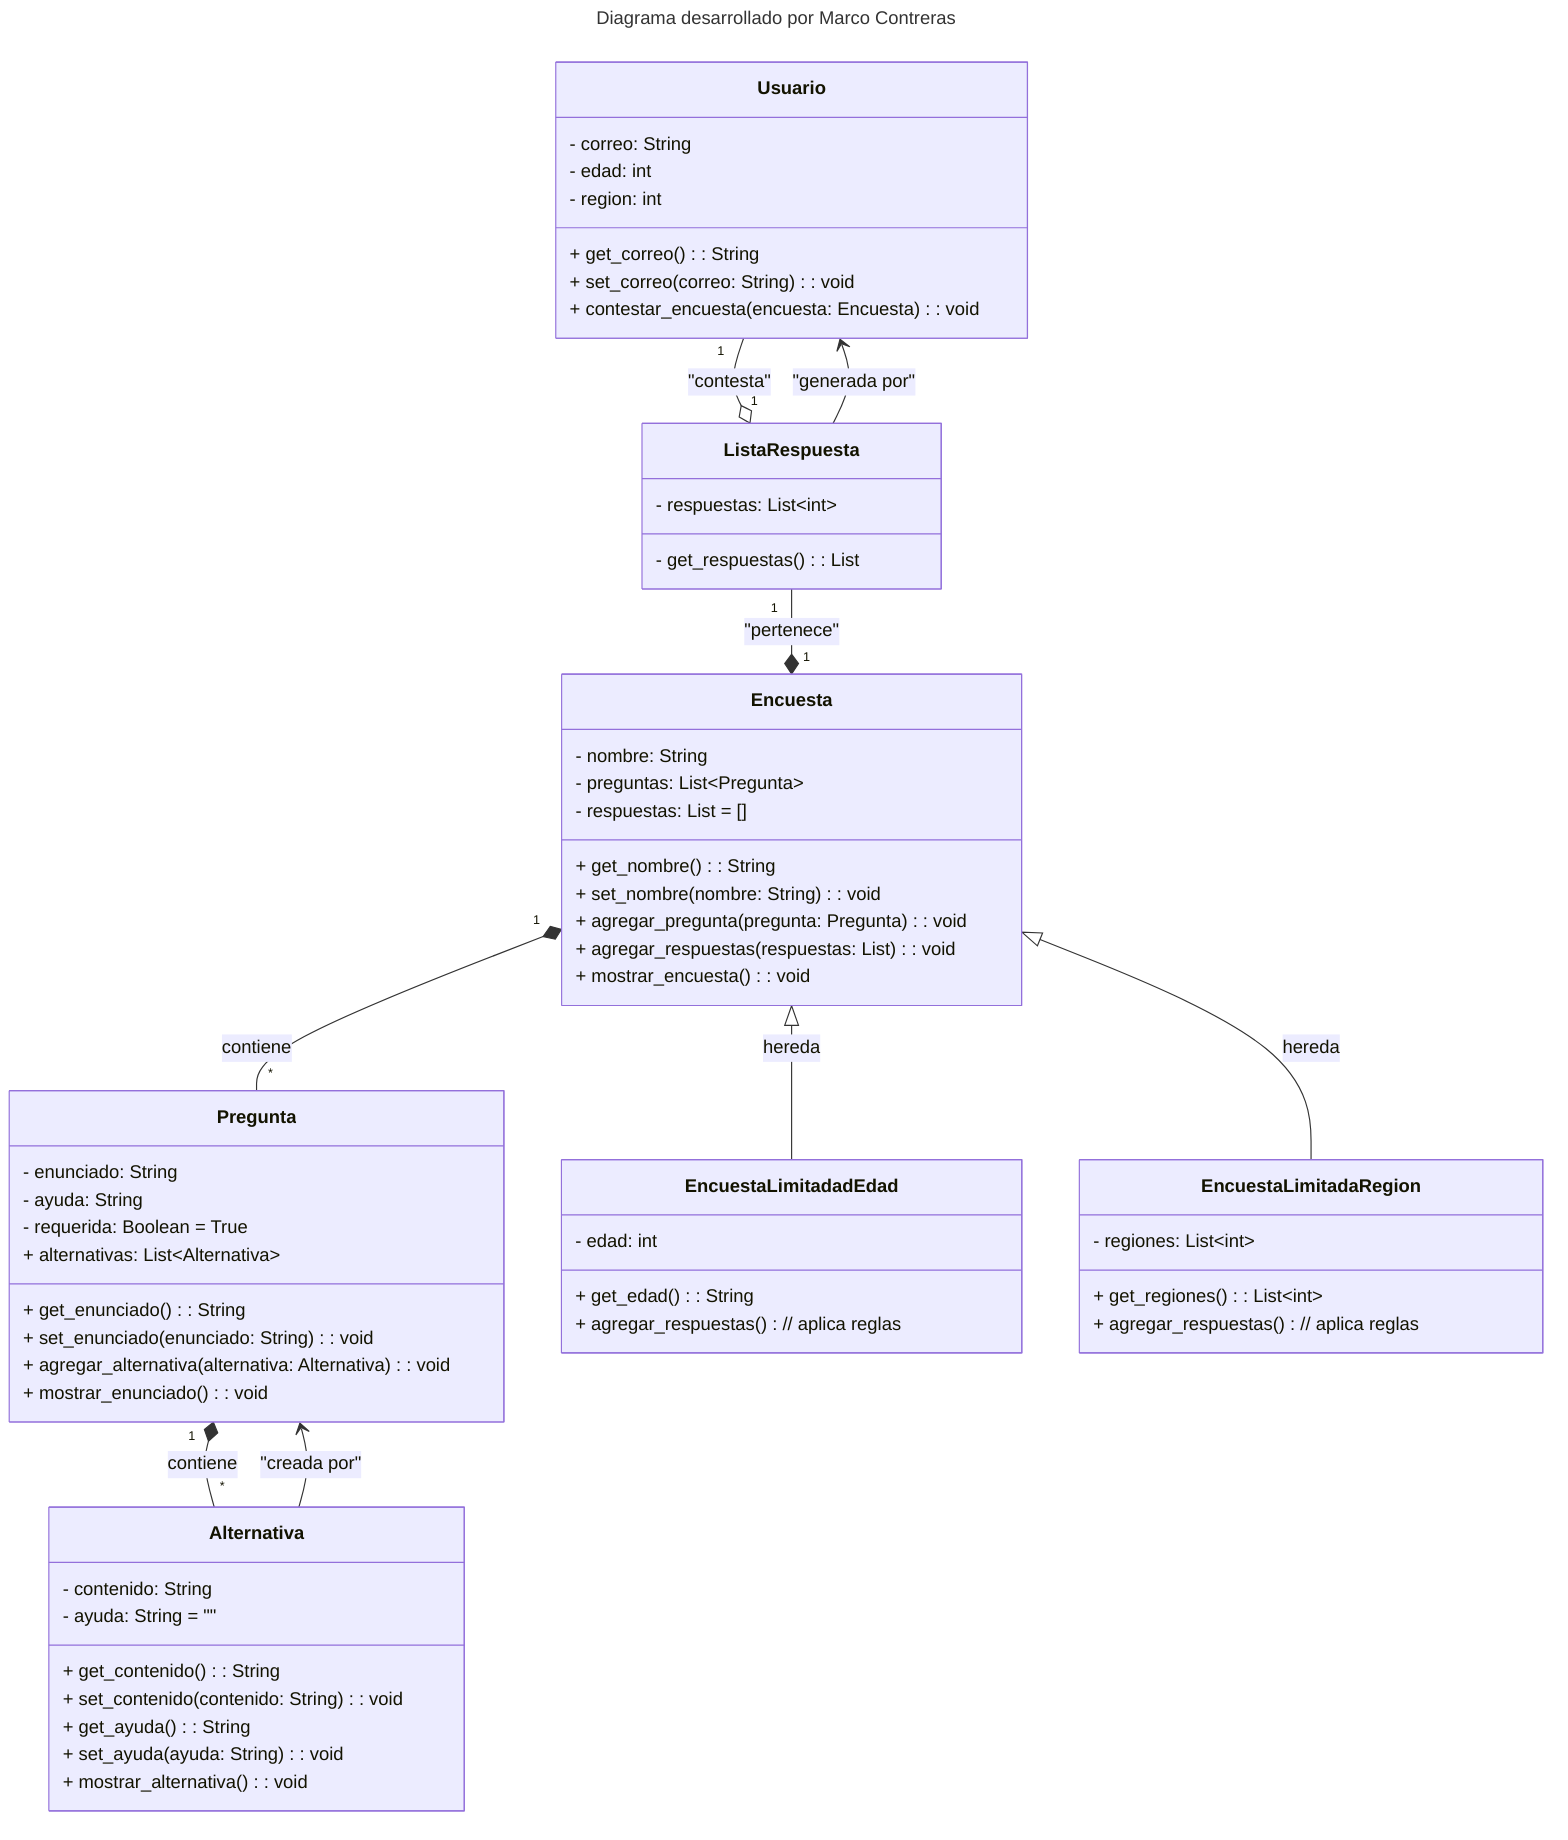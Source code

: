 ---
title: "Diagrama desarrollado por Marco Contreras"
---
classDiagram
    %% Definición de las clases
    class Usuario {
        - correo: String
        - edad: int
        - region: int
        + get_correo(): String
        + set_correo(correo: String): void
        + contestar_encuesta(encuesta: Encuesta): void
    }
    class ListaRespuesta {
        - respuestas: List&lt;int&gt;
        - get_respuestas(): List
    }
    class Alternativa {
        - contenido: String
        - ayuda: String = ""
        + get_contenido(): String
        + set_contenido(contenido: String): void
        + get_ayuda(): String
        + set_ayuda(ayuda: String): void
        + mostrar_alternativa(): void
    }

    class Pregunta {
        - enunciado: String
        - ayuda: String
        - requerida: Boolean = True
        + alternativas: List&lt;Alternativa&gt;
        + get_enunciado(): String
        + set_enunciado(enunciado: String): void
        + agregar_alternativa(alternativa: Alternativa): void
        + mostrar_enunciado(): void
    }

    class Encuesta {
        - nombre: String
        - preguntas: List&lt;Pregunta&gt;
        - respuestas: List = []
        + get_nombre(): String
        + set_nombre(nombre: String): void
        + agregar_pregunta(pregunta: Pregunta): void
        + agregar_respuestas(respuestas: List): void
        + mostrar_encuesta(): void
    }
    class EncuestaLimitadadEdad {
        - edad: int
        + get_edad(): String
        + agregar_respuestas() // aplica reglas
    }
    class EncuestaLimitadaRegion {
        - regiones: List&lt;int&gt;
        + get_regiones(): List&lt;int&gt;
        + agregar_respuestas() // aplica reglas
    }
    %% Relaciones
    Usuario "1" --o  "1" ListaRespuesta: "contesta"
    ListaRespuesta --> Usuario : "generada por"
    ListaRespuesta "1" --* "1" Encuesta: "pertenece"
    Pregunta "1" *-- "*" Alternativa : contiene
    Alternativa --> Pregunta : "creada por"
    Encuesta "1" *-- "*" Pregunta : contiene
    Encuesta <|-- EncuestaLimitadadEdad : hereda
    Encuesta <|-- EncuestaLimitadaRegion : hereda